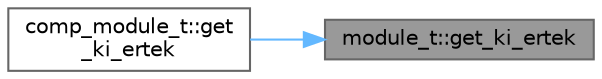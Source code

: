 digraph "module_t::get_ki_ertek"
{
 // LATEX_PDF_SIZE
  bgcolor="transparent";
  edge [fontname=Helvetica,fontsize=10,labelfontname=Helvetica,labelfontsize=10];
  node [fontname=Helvetica,fontsize=10,shape=box,height=0.2,width=0.4];
  rankdir="RL";
  Node1 [id="Node000001",label="module_t::get_ki_ertek",height=0.2,width=0.4,color="gray40", fillcolor="grey60", style="filled", fontcolor="black",tooltip=" "];
  Node1 -> Node2 [id="edge3_Node000001_Node000002",dir="back",color="steelblue1",style="solid",tooltip=" "];
  Node2 [id="Node000002",label="comp_module_t::get\l_ki_ertek",height=0.2,width=0.4,color="grey40", fillcolor="white", style="filled",URL="$classcomp__module__t.html#a6372ba5509ea9bee27623838dff87ad0",tooltip=" "];
}
